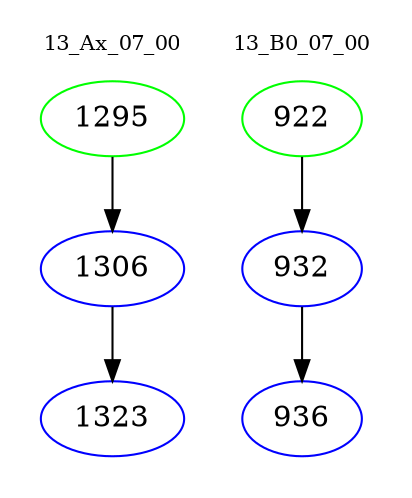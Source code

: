 digraph{
subgraph cluster_0 {
color = white
label = "13_Ax_07_00";
fontsize=10;
T0_1295 [label="1295", color="green"]
T0_1295 -> T0_1306 [color="black"]
T0_1306 [label="1306", color="blue"]
T0_1306 -> T0_1323 [color="black"]
T0_1323 [label="1323", color="blue"]
}
subgraph cluster_1 {
color = white
label = "13_B0_07_00";
fontsize=10;
T1_922 [label="922", color="green"]
T1_922 -> T1_932 [color="black"]
T1_932 [label="932", color="blue"]
T1_932 -> T1_936 [color="black"]
T1_936 [label="936", color="blue"]
}
}
